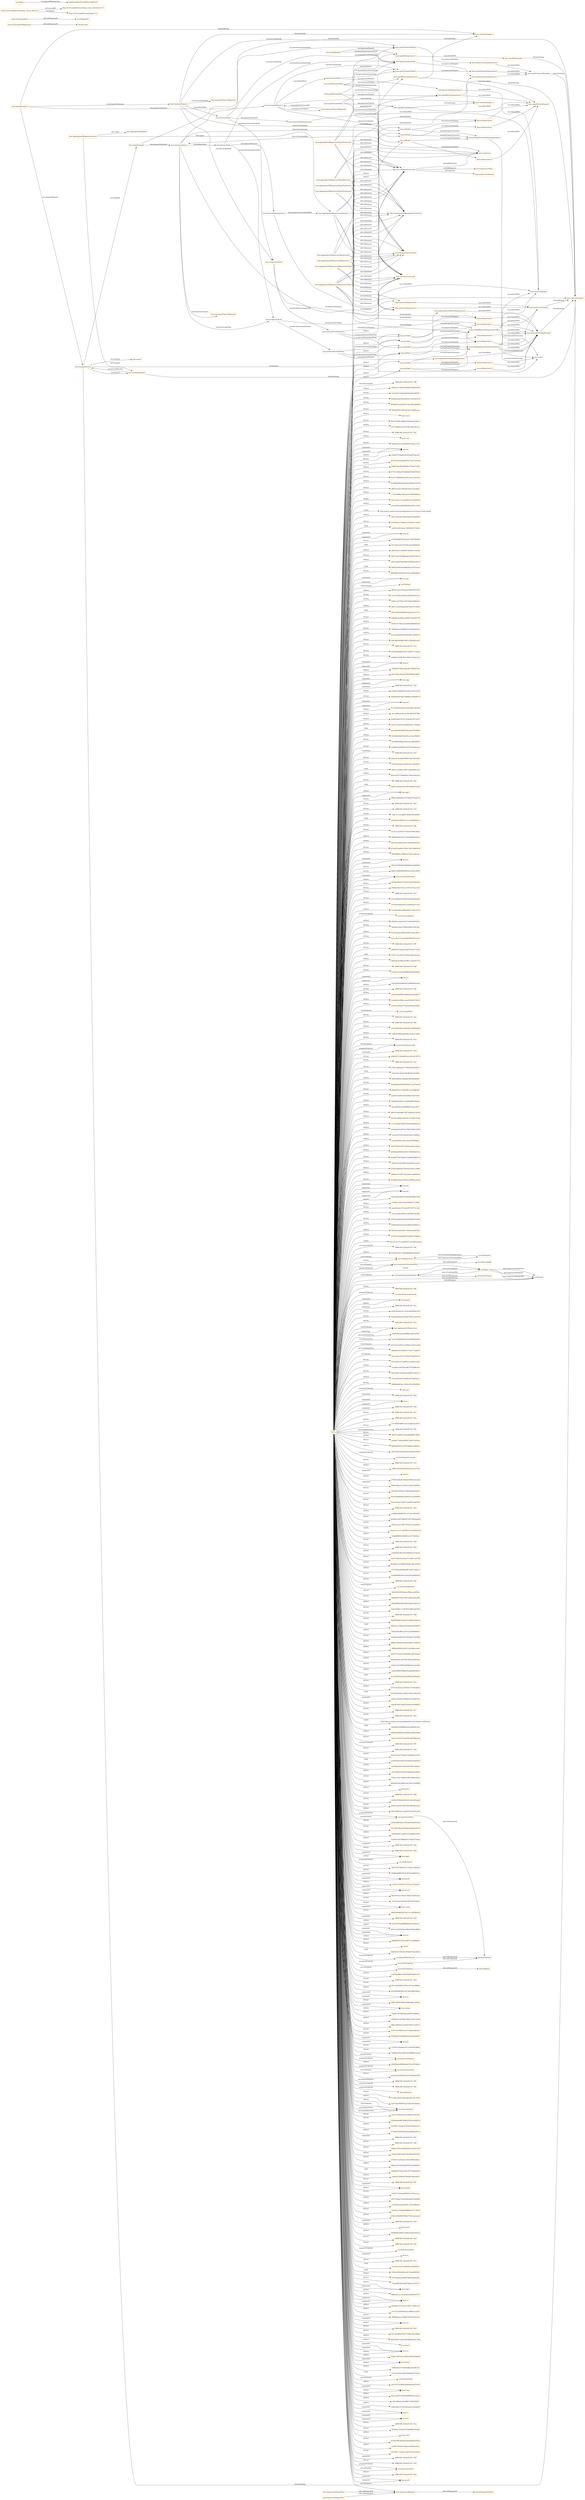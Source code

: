 digraph ar2dtool_diagram { 
rankdir=LR;
size="1501"
node [shape = rectangle, color="orange"]; "base:AggregationOfImportance" "856f9ef9c9eac2d9bfff6cdc80a16300" "7ad7e33f0fdf26540cd2e94488a06209" "base:OsmanDinvernoAlignmentExample" "38de9fa7424184dd51c70ae772abb61f" "5e21acf2ce341c5372f4e376bb8ab518" ; /*classes style*/
	"base:p2Importance3" -> "base:balancedGiveTakeExample" [ label = "vae:relationWith" ];
	"base:fairnessNode" -> "base:fairnessNodeImportance" [ label = "vae:expressesProperty" ];
	"base:fairnessNode" -> "base:reciprocityNode" [ label = "vae:directlyGeneralizesNode" ];
	"base:fairnessNode" -> "base:equalTreatmentNode" [ label = "vae:directlyGeneralizesNode" ];
	"base:p3Node" -> "base:p3TasksDistributedAmongVolunteers" [ label = "vae:hasPropertyTaxonomy" ];
	"base:p3Node" -> "base:p3Importance1" [ label = "vae:expressesProperty" ];
	"base:problemModeller" -> "base:exampleSystem" [ label = "vae:isUserOfSystem" ];
	"base:problemModeller" -> "base:contextExample1" [ label = "dul:hasSetting" ];
	"base:aggregationOfImportanceReciprocity2" -> "base:reciprocityImportance2" [ label = "dul:hasMember" ];
	"base:aggregationOfImportanceReciprocity2" -> "base:symmetryConstraint" [ label = "odrl:refinement" ];
	"base:aggregationOfImportanceReciprocity2" -> "base:monotonicityOfAggregationConstraint" [ label = "odrl:refinement" ];
	"base:aggregationOfImportanceReciprocity2" -> "base:idempotenceConstraint" [ label = "odrl:refinement" ];
	"base:aggregationOfImportanceReciprocity2" -> "base:condomainConstraint" [ label = "odrl:refinement" ];
	"base:aggregationOfImportanceEqualTreatment2" -> "base:equalDivisionImportance2" [ label = "dul:hasMember" ];
	"base:aggregationOfImportanceEqualTreatment2" -> "base:symmetryConstraint" [ label = "odrl:refinement" ];
	"base:aggregationOfImportanceEqualTreatment2" -> "base:monotonicityOfAggregationConstraint" [ label = "odrl:refinement" ];
	"base:aggregationOfImportanceEqualTreatment2" -> "base:idempotenceConstraint" [ label = "odrl:refinement" ];
	"base:aggregationOfImportanceEqualTreatment2" -> "base:condomainConstraint" [ label = "odrl:refinement" ];
	"base:fairnessNode2" -> "base:fairnessNodeImportance2" [ label = "vae:expressesProperty" ];
	"base:fairnessNode2" -> "base:reciprocityNode2" [ label = "vae:directlyGeneralizesNode" ];
	"base:fairnessNode2" -> "base:equalTreatmentNode2" [ label = "vae:directlyGeneralizesNode" ];
	"base:agentExample2" -> "base:taxonomyFigure2_2" [ label = "vae:proposesStatement" ];
	"base:agentExample2" -> "base:taxonomyFigure2_1" [ label = "vae:proposesStatement" ];
	"base:agentExample2" -> "base:exampleSystem" [ label = "vae:isAgentOfSystem" ];
	"base:agentExample2" -> "base:contextExample2_1" [ label = "dul:hasSetting" ];
	"base:condomainConstraint" -> "base:condomain" [ label = "odrl:rightOperand" ];
	"base:condomainConstraint" -> "base:respectsCondomain" [ label = "odrl:operator" ];
	"base:condomainConstraint" -> "base:importanceValue" [ label = "odrl:leftOperand" ];
	"base:equalTreatmentExample" -> "base:contextExample1" [ label = "dul:hasSetting" ];
	"base:p1Importance2" -> "base:balancedGiveTakeExample" [ label = "vae:relationWith" ];
	"base:equalDivisionImportance1" -> "base:equalDivisionExample" [ label = "vae:relationWith" ];
	"base:equalDivisionImportance1" -> "base:contextExample1" [ label = "dul:hasSetting" ];
	"base:equalPayExample" -> "base:contextExample1" [ label = "dul:hasSetting" ];
	"base:isCalculationOfImportance" -> "dul:describes" [ label = "rdfs:subPropertyOf" ];
	"base:p2HelpRequestsProportionateActual" -> "base:reciprocityExample" [ label = "vae:relationWith" ];
	"base:p2HelpRequestsProportionateActual" -> "base:fairnessExample" [ label = "vae:relationWith" ];
	"base:p2HelpRequestsProportionateActual" -> "base:balancedGiveTakeExample" [ label = "vae:relationWith" ];
	"base:p2HelpRequestsProportionateActual" -> "base:state1" [ label = "vae:measuredOnOutcome" ];
	"base:taxonomyFigure3Alignment" -> "base:taxonomyFigure2_2" [ label = "vae:propertyExpressedAt" ];
	"base:isCondomainFor" -> "dul:isRegionFor" [ label = "rdfs:subPropertyOf" ];
	"base:p2Importance2" -> "base:balancedGiveTakeExample" [ label = "vae:relationWith" ];
	"base:importanceRangesIn" -> "dul:hasRegionDataValue" [ label = "rdfs:subPropertyOf" ];
	"base:balancedGiveTakeNodeImportance" -> "base:balancedGiveTakeExample" [ label = "vae:relationWith" ];
	"base:aggregationOfImportanceReciprocity1" -> "base:reciprocityImportance1" [ label = "dul:hasMember" ];
	"base:aggregationOfImportanceReciprocity1" -> "base:symmetryConstraint" [ label = "odrl:refinement" ];
	"base:aggregationOfImportanceReciprocity1" -> "base:monotonicityOfAggregationConstraint" [ label = "odrl:refinement" ];
	"base:aggregationOfImportanceReciprocity1" -> "base:idempotenceConstraint" [ label = "odrl:refinement" ];
	"base:aggregationOfImportanceReciprocity1" -> "base:condomainConstraint" [ label = "odrl:refinement" ];
	"base:fairnessNodeImportance" -> "base:fairnessExample" [ label = "vae:relationWith" ];
	"base:fairnessNodeImportance" -> "base:aggregationOfImportanceFairness1" [ label = "base:importanceCalculatedWith" ];
	"base:aggregationOfImportanceEqualTreatment1" -> "base:equalPayImportance1" [ label = "dul:hasMember" ];
	"base:aggregationOfImportanceEqualTreatment1" -> "base:monotonicityOfAggregationConstraint" [ label = "odrl:refinement" ];
	"base:aggregationOfImportanceEqualTreatment1" -> "base:symmetryConstraint" [ label = "odrl:refinement" ];
	"base:aggregationOfImportanceEqualTreatment1" -> "base:equalDivisionImportance1" [ label = "dul:hasMember" ];
	"base:aggregationOfImportanceEqualTreatment1" -> "base:idempotenceConstraint" [ label = "odrl:refinement" ];
	"base:aggregationOfImportanceEqualTreatment1" -> "base:condomainConstraint" [ label = "odrl:refinement" ];
	"base:reciprocityExample" -> "base:contextExample1" [ label = "dul:hasSetting" ];
	"base:agentExample1" -> "base:taxonomyFigure1" [ label = "vae:proposesStatement" ];
	"base:agentExample1" -> "base:contextExample1" [ label = "dul:hasSetting" ];
	"base:p1Importance1" -> "base:balancedGiveTakeExample" [ label = "vae:relationWith" ];
	"base:p3Importance3" -> "base:equalDivisionExample" [ label = "vae:relationWith" ];
	"base:p2Importance1" -> "base:balancedGiveTakeExample" [ label = "vae:relationWith" ];
	"vae:degreeOfSatisfaction" -> "dul:hasDataValue" [ label = "rdfs:subPropertyOf" ];
	"base:taxonomyFigure2_2" -> "base:fairnessNode3" [ label = "vae:hasRootNode" ];
	"base:taxonomyFigure2_2" -> "base:equalTreatmentNode3" [ label = "vae:hasConceptNode" ];
	"base:taxonomyFigure2_2" -> "base:taxonomyFigure3Alignment" [ label = "vae:expressesProperty" ];
	"base:taxonomyFigure2_2" -> "base:contextExample2_2" [ label = "dul:hasSetting" ];
	"base:taxonomyFigure2_2" -> "base:condomain" [ label = "base:hasCondomain" ];
	"base:condomain" -> "base:taxonomyFigure1" [ label = "base:isCondomainFor" ];
	"base:reciprocityNode2" -> "base:reciprocityImportance2" [ label = "vae:expressesProperty" ];
	"base:reciprocityNode2" -> "base:balancedGiveTakeNode2" [ label = "vae:directlyGeneralizesNode" ];
	"base:equalPayImportance1" -> "base:equalPayExample" [ label = "vae:relationWith" ];
	"base:hasCondomain" -> "dul:hasRegion" [ label = "rdfs:subPropertyOf" ];
	"base:equalDivisionNode3" -> "base:equalDivisionImportance3" [ label = "vae:expressesProperty" ];
	"base:equalDivisionNode3" -> "base:equalTreatmentNode3" [ label = "vae:directlyParticularizesNode" ];
	"base:equalDivisionNode3" -> "base:p3Node3" [ label = "vae:directlyGeneralizesNode" ];
	"base:balancedGiveTakeExample" -> "base:contextExample1" [ label = "dul:hasSetting" ];
	"base:p2Node3" -> "base:p2HelpRequestsProportionateActual" [ label = "vae:hasPropertyTaxonomy" ];
	"base:p2Node3" -> "base:p2Importance3" [ label = "vae:expressesProperty" ];
	"base:equalDivisionNode" -> "base:equalDivisionImportance1" [ label = "vae:expressesProperty" ];
	"base:equalDivisionNode" -> "base:equalTreatmentNode" [ label = "vae:directlyParticularizesNode" ];
	"base:equalDivisionNode" -> "base:p3Node" [ label = "vae:directlyGeneralizesNode" ];
	"base:p1Node3" -> "base:p1HelpRequestsProportionateOffers" [ label = "vae:hasPropertyTaxonomy" ];
	"base:p1Node3" -> "base:p1Importance3" [ label = "vae:expressesProperty" ];
	"base:exampleSystem" -> "base:problemModeller" [ label = "vae:hasUser" ];
	"base:exampleSystem" -> "base:state2" [ label = "vae:hasState" ];
	"base:exampleSystem" -> "base:state1" [ label = "vae:hasState" ];
	"base:exampleSystem" -> "base:agentExample1" [ label = "vae:hasAgent" ];
	"base:exampleSystem" -> "base:contextExample1" [ label = "dul:hasSetting" ];
	"base:p3Importance2" -> "base:equalDivisionExample" [ label = "vae:relationWith" ];
	"base:equalTreatmentImportance3" -> "base:equalTreatmentExample" [ label = "vae:relationWith" ];
	"base:taxonomyFigure1" -> "base:fairnessNode" [ label = "vae:hasRootNode" ];
	"base:taxonomyFigure1" -> "base:reciprocityNode" [ label = "vae:hasConceptNode" ];
	"base:taxonomyFigure1" -> "base:equalTreatmentNode" [ label = "vae:hasConceptNode" ];
	"base:taxonomyFigure1" -> "base:taxonomyFigure1Alignment" [ label = "vae:expressesProperty" ];
	"base:taxonomyFigure1" -> "base:contextExample1" [ label = "dul:hasSetting" ];
	"base:taxonomyFigure1" -> "base:condomain" [ label = "base:hasCondomain" ];
	"base:p3TasksDistributedAmongVolunteers" -> "base:state1" [ label = "vae:measuredOnOutcome" ];
	"base:importanceRangesMax" -> "base:importanceRangesIn" [ label = "rdfs:subPropertyOf" ];
	"base:taxonomyFigure2_1" -> "base:fairnessNode2" [ label = "vae:hasRootNode" ];
	"base:taxonomyFigure2_1" -> "base:reciprocityNode2" [ label = "vae:hasConceptNode" ];
	"base:taxonomyFigure2_1" -> "base:equalTreatmentNode2" [ label = "vae:hasConceptNode" ];
	"base:taxonomyFigure2_1" -> "base:taxonomyFigure2Alignment" [ label = "vae:expressesProperty" ];
	"base:taxonomyFigure2_1" -> "base:contextExample2_1" [ label = "dul:hasSetting" ];
	"base:taxonomyFigure2_1" -> "base:condomain" [ label = "base:hasCondomain" ];
	"NULL" -> "e20dc4d8955b2157655d0705b297e62c" [ label = "rdf:first" ];
	"NULL" -> "937c40a766ae673bf3b41bbb4e2a0279" [ label = "rdf:rest" ];
	"NULL" -> "3a684b49811eb8b9533cba8ff2345f94" [ label = "rdf:first" ];
	"NULL" -> "f14b4f1184728802b61e74a8e477da0a" [ label = "rdf:first" ];
	"NULL" -> "-48861f46:18c62ef2150:-7fda" [ label = ":arguments" ];
	"NULL" -> "-48861f46:18c62ef2150:-7fd9" [ label = "rdf:rest" ];
	"NULL" -> "base:dgp2" [ label = "rdf:first" ];
	"NULL" -> "base:hasNProperties" [ label = ":propertyPredicate" ];
	"NULL" -> "vae:hasRootNode" [ label = ":propertyPredicate" ];
	"NULL" -> "76bd71d975f0e5423c72dbba1efbb9e4" [ label = "rdf:rest" ];
	"NULL" -> "04968ed6f99d703f1c9745eb9b49231a" [ label = "rdf:rest" ];
	"NULL" -> "base:pval2" [ label = ":argument2" ];
	"NULL" -> "ca262311692f2d17437fec212efcbeff" [ label = "rdf:first" ];
	"NULL" -> "base:pval1" [ label = ":argument2" ];
	"NULL" -> "8fed747c0e174c0d7359b270c6f53edb" [ label = "rdf:first" ];
	"NULL" -> "23c76c44ee322c945c945325fcfa54ae" [ label = "rdf:rest" ];
	"NULL" -> "base:ccimp" [ label = ":argument2" ];
	"NULL" -> "68dc5df9288f59d7bd1101c483864b32" [ label = "rdf:rest" ];
	"NULL" -> "-48861f46:18c62ef2150:-7fe9" [ label = ":arguments" ];
	"NULL" -> "aa3035b70aa9f6089b0f4fe53fd24c3c" [ label = "rdf:first" ];
	"NULL" -> "4b4c7ec32d547b4ca58a6d34b4bd90d2" [ label = "rdf:first" ];
	"NULL" -> "base:cp" [ label = ":argument1" ];
	"NULL" -> "2d6f694f47c05b1a28f013c1ddf0e864" [ label = "rdf:first" ];
	"NULL" -> "rdf:nil" [ label = "rdf:rest" ];
	"NULL" -> "f628db16334582414558ef71d0e28243" [ label = ":head" ];
	"NULL" -> "vae:ValueTaxonomyStatement" [ label = ":classPredicate" ];
	"NULL" -> "ba474fed58be31f0a032f29544932374" [ label = "rdf:first" ];
	"NULL" -> "-48861f46:18c62ef2150:-7fed" [ label = "rdf:rest" ];
	"NULL" -> "base:hasCondomain" [ label = "owl:onProperty" ];
	"NULL" -> "ff3c74265086f11997ee70116ce98968" [ label = "rdf:rest" ];
	"NULL" -> "40c2595906490c2cf110bc92887b92b3" [ label = "rdf:first" ];
	"NULL" -> "base:cci" [ label = ":argument2" ];
	"NULL" -> "04957e98391b8da5a98bf5d6cc200bae" [ label = "rdf:rest" ];
	"NULL" -> "base:cpimp" [ label = ":argument2" ];
	"NULL" -> "e5f681c4f548f02bdab40f5f7d96d4ba" [ label = "rdf:rest" ];
	"NULL" -> "145829161345508c358e221d45c7dc9b" [ label = "rdf:first" ];
	"NULL" -> "688aa39040dc162c8d144afa37aa8312" [ label = "rdf:first" ];
	"NULL" -> "123573b190647acb115104eb5e9b301c" [ label = "rdf:rest" ];
	"NULL" -> "base:cpimp" [ label = "rdf:first" ];
	"NULL" -> "b5206ddd7236a0b46c0cdf1dd2a6a837" [ label = "rdf:rest" ];
	"NULL" -> "base:p2" [ label = ":argument1" ];
	"NULL" -> "1274f7d136ded4c6cf11d0c67822968a" [ label = "rdf:rest" ];
	"NULL" -> "base:AggregationOfImportance" [ label = ":classPredicate" ];
	"NULL" -> "7d49f6e974ee189d3303989865a1dce8" [ label = "rdf:rest" ];
	"NULL" -> "base:OsmanDinvernoAlignmentExample" [ label = ":classPredicate" ];
	"NULL" -> "vae:expressesProperty" [ label = "owl:onProperty" ];
	"NULL" -> "206b94b6c8895bd0e9a7f1ac947b8e5a" [ label = "rdf:first" ];
	"NULL" -> "vae:hasTaxonomyNode" [ label = ":propertyPredicate" ];
	"NULL" -> "bbaa3ea16e94092534147f03b0e6c9b0" [ label = "rdf:rest" ];
	"NULL" -> "-48861f46:18c62ef2150:-7ff2" [ label = "owl:distinctMembers" ];
	"NULL" -> "-48861f46:18c62ef2150:-7ffa" [ label = "owl:intersectionOf" ];
	"NULL" -> "dul:hasMember" [ label = ":propertyPredicate" ];
	"NULL" -> "013ff4a76363c50cbe803461c9117625" [ label = "rdf:rest" ];
	"NULL" -> "5af7159c40568752ac5546158150d2fa" [ label = "rdf:first" ];
	"NULL" -> "5e21acf2ce341c5372f4e376bb8ab518" [ label = "owl:onClass" ];
	"NULL" -> "vae:TaxonomyNode" [ label = "rdf:first" ];
	"NULL" -> "1452112f5830ab767adf4bfca440328c" [ label = "rdf:rest" ];
	"NULL" -> "5529abba6d9672986225552ca38df31d" [ label = "rdf:rest" ];
	"NULL" -> "2b19697c342e8c078f10f35369ad1814" [ label = "rdf:first" ];
	"NULL" -> "47306ed7b0f35632b8a26e60b0ee67ca" [ label = "rdf:first" ];
	"NULL" -> "-48861f46:18c62ef2150:-7fd1" [ label = ":arguments" ];
	"NULL" -> "xsd:decimal" [ label = "owl:someValuesFrom" ];
	"NULL" -> "-48861f46:18c62ef2150:-7fd0" [ label = "rdf:rest" ];
	"NULL" -> "180f6a73454a3995b2991e3322547244" [ label = "rdf:rest" ];
	"NULL" -> "c394e3a2f9e20c86782c664b0287fe30" [ label = "rdf:rest" ];
	"NULL" -> "0724911be35e6ab218fcfc9846bdb0a1" [ label = "rdf:rest" ];
	"NULL" -> "686e4ce55a4b3b2830795cc6a98d82f2" [ label = "rdf:first" ];
	"NULL" -> "56b4f9fc970c6a1292139775a98a0610" [ label = ":body" ];
	"NULL" -> "e4fbe031058f3ffc784fb66396d02803" [ label = "rdf:first" ];
	"NULL" -> "base:p1Node2" [ label = "rdf:first" ];
	"NULL" -> "-48861f46:18c62ef2150:-7ff1" [ label = "rdf:rest" ];
	"NULL" -> "base:pimp2" [ label = ":argument2" ];
	"NULL" -> "454f37c7b9eafabf8d4033cf10bc2aee" [ label = "rdf:rest" ];
	"NULL" -> "a87737d4ae71e6e3044add9724494ff4" [ label = "rdf:first" ];
	"NULL" -> "cc545bcbe2a0aeb2f81c21b3ecfbbe84" [ label = "rdf:first" ];
	"NULL" -> "10ef0fc1a370a9ab988849c457119578" [ label = "rdf:rest" ];
	"NULL" -> "d7821e39259897869e1706e3bacbadc0" [ label = "rdf:rest" ];
	"NULL" -> "-48861f46:18c62ef2150:-7fe6" [ label = ":arguments" ];
	"NULL" -> "base:pres2" [ label = "rdf:first" ];
	"NULL" -> "00d0fd383b4b611d9efe3da903d55e1b" [ label = "rdf:first" ];
	"NULL" -> "-48861f46:18c62ef2150:-7fe2" [ label = "rdf:rest" ];
	"NULL" -> "-48861f46:18c62ef2150:-7fef" [ label = "rdf:rest" ];
	"NULL" -> "vae:hasPropertyNode" [ label = ":propertyPredicate" ];
	"NULL" -> "base:ni" [ label = ":argument1" ];
	"NULL" -> "-48861f46:18c62ef2150:-7fc5" [ label = "rdf:rest" ];
	"NULL" -> "fcc3a41aa7a4c7e6d9cfbeea98a043fe" [ label = ":head" ];
	"NULL" -> "75b9cab5942fbef3aa9c78ead64850b3" [ label = ":head" ];
	"NULL" -> "707d7bfa61fec896479d86c85fe9cf8e" [ label = "rdf:first" ];
	"NULL" -> "734cc66f03f43ebd872dfec3a17d3c73" [ label = "rdf:rest" ];
	"NULL" -> "base:dgp3" [ label = "rdf:first" ];
	"NULL" -> "f8065e831ec16e4fa42a5c8b64dd5375" [ label = "rdf:first" ];
	"NULL" -> "base:cc" [ label = "rdf:first" ];
	"NULL" -> "8d2bf0e3c157f5c1b4782f77c2661a1d" [ label = "rdf:first" ];
	"NULL" -> "6c72132192f463fb1becdff041ea2265" [ label = "rdf:first" ];
	"NULL" -> "70898dedacae798b678cf5fc28c41e22" [ label = "rdf:rest" ];
	"NULL" -> "base:cp" [ label = ":argument2" ];
	"NULL" -> "base:res" [ label = ":argument2" ];
	"NULL" -> "-48861f46:18c62ef2150:-7fd3" [ label = "rdf:rest" ];
	"NULL" -> "657c8e18f4ef70787730dec525a3884f" [ label = "rdf:rest" ];
	"NULL" -> "66c83789714a8a798168b9ed2dd1198d" [ label = "rdf:first" ];
	"NULL" -> "base:pres3" [ label = "rdf:first" ];
	"NULL" -> "base:p2" [ label = ":argument2" ];
	"NULL" -> "base:rn" [ label = ":argument1" ];
	"NULL" -> "20dde7d46744cac4d9aedc861b6db298" [ label = "rdf:first" ];
	"NULL" -> "base:pimp1" [ label = ":argument2" ];
	"NULL" -> "74883defa1575e66defffaad53d81162" [ label = "rdf:first" ];
	"NULL" -> "base:rn" [ label = ":argument2" ];
	"NULL" -> "21f21fad240226d67b0d06d02f73e03a" [ label = ":body" ];
	"NULL" -> "vae:PropertyNode" [ label = ":classPredicate" ];
	"NULL" -> "c6c21917dc260bad58dbdaf2454747d3" [ label = "rdf:first" ];
	"NULL" -> "base:rimp" [ label = ":argument2" ];
	"NULL" -> "6b12a35df733059384946836a5eaf1ca" [ label = "rdf:first" ];
	"NULL" -> "vae:NodeImportance" [ label = "rdf:first" ];
	"NULL" -> "d5f11ff56d5c2f5a9f8171ff4593f500" [ label = "rdf:first" ];
	"NULL" -> "108818061257d41834ab42c10c9a8f35" [ label = "rdf:first" ];
	"NULL" -> "base:ri" [ label = ":argument1" ];
	"NULL" -> "base:p3Node2" [ label = "rdf:first" ];
	"NULL" -> "base:p3" [ label = ":argument1" ];
	"NULL" -> "-48861f46:18c62ef2150:-7fca" [ label = "rdf:rest" ];
	"NULL" -> "0019bacc51823eb770df4984b7bfcff4" [ label = "rdf:rest" ];
	"NULL" -> "base:sum1" [ label = "rdf:first" ];
	"NULL" -> "base:AggregationOfImportance" [ label = "owl:onClass" ];
	"NULL" -> "d72d6108b36d2dd2266e6bef6cb5562a" [ label = "rdf:first" ];
	"NULL" -> "a36f9c7563f10c93bfa3c224b4fa35e2" [ label = "rdf:first" ];
	"NULL" -> "fb57db01713b6a5c1bf47041b01ba93e" [ label = "rdf:rest" ];
	"NULL" -> "-48861f46:18c62ef2150:-7fd7" [ label = ":arguments" ];
	"NULL" -> "base:p2Node2" [ label = "rdf:first" ];
	"NULL" -> "-48861f46:18c62ef2150:-7fc8" [ label = "rdf:rest" ];
	"NULL" -> "vae:generalizesNode" [ label = ":propertyPredicate" ];
	"NULL" -> "-48861f46:18c62ef2150:-7feb" [ label = "rdf:rest" ];
	"NULL" -> "base:pval3" [ label = ":argument1" ];
	"NULL" -> "-48861f46:18c62ef2150:-7ff8" [ label = "owl:intersectionOf" ];
	"NULL" -> "c2f64e21c799dd34b6980195804dce85" [ label = "rdf:first" ];
	"NULL" -> "13e25daf110c66a6467ffa594e099597" [ label = "rdf:rest" ];
	"NULL" -> "436bfe92adc0d16edd53413a95445e36" [ label = "rdf:rest" ];
	"NULL" -> "687688d74a3e05bb733da3385ed80d85" [ label = "rdf:rest" ];
	"NULL" -> "b0f2bf4593c5d6ee4e3dc253dfd9ceae" [ label = "rdf:rest" ];
	"NULL" -> "base:sum2" [ label = "rdf:first" ];
	"NULL" -> "90a5722690138f6bb792b8ada923b2e1" [ label = "rdf:rest" ];
	"NULL" -> "815759b92b161a3fc7f8a7ddb70fc3ce" [ label = "rdf:first" ];
	"NULL" -> "-48861f46:18c62ef2150:-7fdc" [ label = "rdf:rest" ];
	"NULL" -> "base:sum" [ label = "rdf:first" ];
	"NULL" -> "base:p2Node3" [ label = "rdf:first" ];
	"NULL" -> "560e8e0cb7ece4e64df91f14c6cc71b5" [ label = "rdf:rest" ];
	"NULL" -> "base:p1Node" [ label = "rdf:first" ];
	"NULL" -> "base:ta" [ label = "rdf:first" ];
	"NULL" -> "039f679732fb9810243f3c8d754ea291" [ label = "rdf:rest" ];
	"NULL" -> "09741397a0bc0bb8478c710273ec01d0" [ label = "rdf:first" ];
	"NULL" -> "fe0f614feed804f28d90a7784d47108e" [ label = "rdf:first" ];
	"NULL" -> "87191c3d0bed754208a6e55daf355024" [ label = "rdf:rest" ];
	"NULL" -> "41d175a8b90b42aa5f3ccea1124a104a" [ label = "rdf:rest" ];
	"NULL" -> "vae:importanceValue" [ label = ":propertyPredicate" ];
	"NULL" -> "be1b68d284246edd04ee506ed15a9736" [ label = "rdf:first" ];
	"NULL" -> "dfb5eeac821a390ae6c9cbee12eaddb3" [ label = "rdf:first" ];
	"NULL" -> "77325049f8b759dc0e5c078005680dad" [ label = "rdf:first" ];
	"NULL" -> "vae:degreeOfSatisfaction" [ label = ":propertyPredicate" ];
	"NULL" -> "http://www.w3.org/2003/11/swrlb#add" [ label = ":builtin" ];
	"NULL" -> "base:p1Node3" [ label = "rdf:first" ];
	"NULL" -> "015c6d3f0c2a0bbf56d94e297bc1e7b4" [ label = "rdf:first" ];
	"NULL" -> "http://sqwrl.stanford.edu/ontologies/built-ins/3.4/sqwrl.owl#orderBy" [ label = ":builtin" ];
	"NULL" -> "19b115eaf18274e85e44e91639e80c06" [ label = "rdf:first" ];
	"NULL" -> "5e509224a17b0f4eb13518d4e47cd56e" [ label = "rdf:rest" ];
	"NULL" -> "ca04534ef53c0cacc569481407f70d5b" [ label = ":head" ];
	"NULL" -> "base:n2" [ label = ":argument1" ];
	"NULL" -> "e74d54f4d84709cbcb55119f32386409" [ label = "rdf:rest" ];
	"NULL" -> "base:n2" [ label = ":argument2" ];
	"NULL" -> "bf71ed4aaae951b034bca6ea406f62e8" [ label = ":body" ];
	"NULL" -> "a9831fd3c21a00d9472962003c30c5bf" [ label = "rdf:first" ];
	"NULL" -> "856f9ef9c9eac2d9bfff6cdc80a16300" [ label = "owl:someValuesFrom" ];
	"NULL" -> "2b977ee55cd7096be8b43204ef746743" [ label = "rdf:rest" ];
	"NULL" -> "ad9a7da8b978dd390d765993bee5937c" [ label = "rdf:first" ];
	"NULL" -> "884502d40414baf66b00ce31427fcac9" [ label = ":head" ];
	"NULL" -> "9694b8bc4443b8139c531a3b58ba8be7" [ label = "rdf:rest" ];
	"NULL" -> "base:cpi" [ label = ":argument1" ];
	"NULL" -> "base:rn" [ label = "rdf:first" ];
	"NULL" -> "base:cpi" [ label = ":argument2" ];
	"NULL" -> "owl:Nothing" [ label = ":classPredicate" ];
	"NULL" -> "d8445acaef7e76cedced18425093c078" [ label = "rdf:first" ];
	"NULL" -> "3a3a7ed2dfce548aeae6de0d92ade2a2" [ label = "rdf:rest" ];
	"NULL" -> "fe98ecc6375f0a210b7540b3b08bf3a4" [ label = "rdf:first" ];
	"NULL" -> "d8d73c16fc50bab4928762a6701395ef" [ label = "rdf:first" ];
	"NULL" -> "49e73f2dfd268f56bb42daee0e12775a" [ label = ":body" ];
	"NULL" -> "b56d84c9a548ec2c056871ddef69179f" [ label = "rdf:rest" ];
	"NULL" -> "93a55c4178baeac4ed483d48dfb841f2" [ label = "rdf:first" ];
	"NULL" -> "base:cp" [ label = "rdf:first" ];
	"NULL" -> "3d0866ebab3db08b0e7eef258bdbfa5a" [ label = "rdf:rest" ];
	"NULL" -> "6ca4a22da8f2c60262fc66b12300eb79" [ label = "rdf:first" ];
	"NULL" -> "49616f80ef098610b81c52d2dd22ca47" [ label = "rdf:rest" ];
	"NULL" -> "-48861f46:18c62ef2150:-7fcc" [ label = "rdf:rest" ];
	"NULL" -> "85429b66d80fcc02fc72d6977c71b29d" [ label = "rdf:first" ];
	"NULL" -> "e0e89cf7a03927844340651303da15c2" [ label = "rdf:rest" ];
	"NULL" -> "base:p1" [ label = ":argument2" ];
	"NULL" -> "19f3dd417d94acadbc28c72f9c8e74fe" [ label = "rdf:first" ];
	"NULL" -> "b02703fc2e0e2b235950f49fd01b88f3" [ label = "rdf:first" ];
	"NULL" -> "base:agg" [ label = ":argument1" ];
	"NULL" -> "-48861f46:18c62ef2150:-7fc6" [ label = ":arguments" ];
	"NULL" -> "6389c91a0bf89976ae594a72f233f7e8" [ label = "rdf:first" ];
	"NULL" -> "base:p3Node" [ label = "rdf:first" ];
	"NULL" -> "36ab82d6c83dde7b6984bc3e00d4f135" [ label = "rdf:rest" ];
	"NULL" -> "base:pi3" [ label = ":argument1" ];
	"NULL" -> "97c19d2db5a856a23beda40be1d0c4dd" [ label = "rdf:first" ];
	"NULL" -> "ab1ce866eab18e3cd36a3fb516977ff9" [ label = "rdf:first" ];
	"NULL" -> "4e4f979bd279135731bba957fb716707" [ label = "rdf:first" ];
	"NULL" -> "4dc87a51f205d7bc8d9425dc7136fd99" [ label = "rdf:first" ];
	"NULL" -> "becea93c86c9b050a50e2da3d74e808e" [ label = ":body" ];
	"NULL" -> "4303480e98df74a5661ea15aa7f0fe95" [ label = "rdf:first" ];
	"NULL" -> "b203888a8982bf18d1fa2c2ffd9a4065" [ label = "rdf:rest" ];
	"NULL" -> "aafd5067d169f9b243d76378ed99cba2" [ label = "rdf:rest" ];
	"NULL" -> "-48861f46:18c62ef2150:-7fe3" [ label = ":arguments" ];
	"NULL" -> "2a9aa01d5a8be85f8687a0a619fa36b8" [ label = "rdf:rest" ];
	"NULL" -> "67b9a39c69acbcfc6f516fc2c5b04036" [ label = "rdf:rest" ];
	"NULL" -> "960e7c1d3d9f1c50f071b8dc88c8a7ae" [ label = ":head" ];
	"NULL" -> "fb51020531790989dd1538dee4fa422b" [ label = "rdf:first" ];
	"NULL" -> "-48861f46:18c62ef2150:-7fde" [ label = "rdf:rest" ];
	"NULL" -> "base:p3Node3" [ label = "rdf:first" ];
	"NULL" -> "38de9fa7424184dd51c70ae772abb61f" [ label = "owl:someValuesFrom" ];
	"NULL" -> "base:dgp3" [ label = ":argument2" ];
	"NULL" -> "0bb671e8340235b359630df99145a2bf" [ label = ":body" ];
	"NULL" -> "base:dgp1" [ label = "rdf:first" ];
	"NULL" -> "f996e19afd0d42e33518d2227eebdc19" [ label = "rdf:first" ];
	"NULL" -> "-48861f46:18c62ef2150:-7fd5" [ label = "rdf:rest" ];
	"NULL" -> "-48861f46:18c62ef2150:-7fcf" [ label = "rdf:rest" ];
	"NULL" -> "vae:TaxonomyNode" [ label = ":classPredicate" ];
	"NULL" -> "14eb73cc14cc8b8f7395d03f1be909f0" [ label = "rdf:rest" ];
	"NULL" -> "24209224e4f9b791e12c32e99f9d4ee1" [ label = ":head" ];
	"NULL" -> "vae:expressesProperty" [ label = ":propertyPredicate" ];
	"NULL" -> "-48861f46:18c62ef2150:-7ff6" [ label = "rdf:rest" ];
	"NULL" -> "3e71a11ee39327375afcf41058e19dea" [ label = "rdf:rest" ];
	"NULL" -> "dd8830f54b25437e7de5fb2f009109cd" [ label = "rdf:first" ];
	"NULL" -> "6d527feee08e354a5c7f4b4083d0701b" [ label = "rdf:first" ];
	"NULL" -> "b74c4951adb841399217db150946410f" [ label = "rdf:rest" ];
	"NULL" -> "f82600ff96a708f6ba01922dccd401ee" [ label = "rdf:first" ];
	"NULL" -> "base:ts" [ label = ":argument2" ];
	"NULL" -> "700c235796d63550f280fd3ad26f584d" [ label = "rdf:rest" ];
	"NULL" -> "fb86c53b6f048f38d02e2e3356c30960" [ label = "rdf:rest" ];
	"NULL" -> "base:pval1" [ label = ":argument1" ];
	"NULL" -> "base:taxonomyStatement" [ label = "rdf:first" ];
	"NULL" -> "a67f9ae69eb7a70cfc635c4d32646a0b" [ label = "rdf:first" ];
	"NULL" -> "e90fb4228a76313cc19457d7f1aac526" [ label = "rdf:rest" ];
	"NULL" -> "-48861f46:18c62ef2150:-7fe7" [ label = "rdf:rest" ];
	"NULL" -> "base:dgp2" [ label = ":argument2" ];
	"NULL" -> "9d7a56909247f3d2835b5582fa0b2a67" [ label = "rdf:rest" ];
	"NULL" -> "c47205e2a86e2487ac2e6b0fa2671a91" [ label = "rdf:first" ];
	"NULL" -> "1e334934fda0a89bfa0647e7a8b167e5" [ label = "rdf:first" ];
	"NULL" -> "base:p2Node" [ label = "rdf:first" ];
	"NULL" -> "vae:hasConceptNode" [ label = ":propertyPredicate" ];
	"NULL" -> "6f9a8f7ca3bda010e37c6e90a0830d7b" [ label = "rdf:first" ];
	"NULL" -> "e9abdfca2bda37d6f9ae69e472fb7d9a" [ label = "rdf:rest" ];
	"NULL" -> "07ee552e4a3d009a14682c33baa3f071" [ label = "rdf:first" ];
	"NULL" -> "faa3a29c47232a4d0d8508970021f144" [ label = "rdf:rest" ];
	"NULL" -> "-48861f46:18c62ef2150:-7ff5" [ label = "rdf:rest" ];
	"NULL" -> "afdb83437defa453ea697510c07723e3" [ label = "rdf:rest" ];
	"NULL" -> "57561722ad919531b95b7df62fd3eb22" [ label = ":body" ];
	"NULL" -> "d097245c0786bc507ff9113c8b24177b" [ label = "rdf:first" ];
	"NULL" -> "-48861f46:18c62ef2150:-7fd8" [ label = "rdf:rest" ];
	"NULL" -> "b1de67212b6d8a9ff89e68fef40629b4" [ label = "rdf:rest" ];
	"NULL" -> "base:n" [ label = ":argument1" ];
	"NULL" -> "dcd1f1bd81ddf89d0215d8698e0eeafb" [ label = "rdf:first" ];
	"NULL" -> "-48861f46:18c62ef2150:-7ffb" [ label = "rdf:rest" ];
	"NULL" -> "base:pimp1" [ label = "rdf:first" ];
	"NULL" -> "a5d5c446e9598e5d069adcfe34a2b673" [ label = "rdf:first" ];
	"NULL" -> "base:ta" [ label = ":argument1" ];
	"NULL" -> "fcaab6de5a36bbccada3920e6471bb16" [ label = "rdf:first" ];
	"NULL" -> "ee591d3af504e779e3edd93eed334f0c" [ label = "rdf:first" ];
	"NULL" -> "vae:ConceptNode" [ label = ":classPredicate" ];
	"NULL" -> "-48861f46:18c62ef2150:-7fcb" [ label = "rdf:rest" ];
	"NULL" -> "-48861f46:18c62ef2150:-7ff9" [ label = "rdf:rest" ];
	"NULL" -> "101d788420b41cdba02614c29fd00a83" [ label = "rdf:rest" ];
	"NULL" -> "7286eb438f8aad06908c22cf4a1cdc86" [ label = "rdf:first" ];
	"NULL" -> "vae:TaxonomyNode" [ label = "owl:allValuesFrom" ];
	"NULL" -> "base:pi3" [ label = ":argument2" ];
	"NULL" -> "-48861f46:18c62ef2150:-7fc9" [ label = "rdf:rest" ];
	"NULL" -> "vae:propertyExpressedAt" [ label = "owl:onProperty" ];
	"NULL" -> "base:agg" [ label = ":argument2" ];
	"NULL" -> "-48861f46:18c62ef2150:-7fe0" [ label = ":arguments" ];
	"NULL" -> "a9d202471245dfb053ea33914237877a" [ label = "rdf:rest" ];
	"NULL" -> "-48861f46:18c62ef2150:-7fec" [ label = "rdf:rest" ];
	"NULL" -> "base:taxonomyStatement" [ label = ":argument1" ];
	"NULL" -> "a7f8cc2a8d6eaa57799b4f2db3602873" [ label = "rdf:rest" ];
	"NULL" -> "base:importanceCalculatedWith" [ label = ":propertyPredicate" ];
	"NULL" -> "base:p1" [ label = ":argument1" ];
	"NULL" -> "c54e5e44c30e6e789c8835af744284fc" [ label = ":head" ];
	"NULL" -> "20978e9f59c1d8dafbe5891f8c66f0f9" [ label = "rdf:first" ];
	"NULL" -> "1b4db96aba6429464206131e2379e426" [ label = "rdf:rest" ];
	"NULL" -> "99fa9578cc7e76b47ffc3c1a0c8862f6" [ label = "rdf:rest" ];
	"NULL" -> "base:rimp" [ label = "rdf:first" ];
	"NULL" -> "7ad7e33f0fdf26540cd2e94488a06209" [ label = "owl:allValuesFrom" ];
	"NULL" -> "base:cc" [ label = ":argument1" ];
	"NULL" -> "faaf762342041f33be49fed7ed073416" [ label = "rdf:rest" ];
	"NULL" -> "base:cc" [ label = ":argument2" ];
	"NULL" -> "429628030493e13c8240a98f1049ef12" [ label = "rdf:first" ];
	"NULL" -> "0dcaa8d5f2fc229098fb875aa2e16417" [ label = "rdf:first" ];
	"NULL" -> "38bf101dd2b866158272940b3413d322" [ label = "rdf:first" ];
	"NULL" -> "922581e88dbe342fd2b272d26671fc98" [ label = "rdf:first" ];
	"NULL" -> "c7e319e6a9e35f90376e81890b895ea4" [ label = "rdf:first" ];
	"NULL" -> "943ab4a810cb877bc796527668172085" [ label = "rdf:first" ];
	"NULL" -> "ca2aaf33674b3c09c9d3f2dc27bf809e" [ label = "rdf:first" ];
	"NULL" -> "9cc5dd4056eccb5219e5a87f3f80bfee" [ label = "rdf:first" ];
	"NULL" -> "bed5740919c587197de0acb81ee3da2e" [ label = "rdf:first" ];
	"NULL" -> "6d04dded689a83e282115696dfa61d32" [ label = "rdf:first" ];
	"NULL" -> "62a640770b74b0b317e44606248b87cd" [ label = "rdf:rest" ];
	"NULL" -> "1fa85315b3fc2b96e1ded50d43cac5e2" [ label = "rdf:first" ];
	"NULL" -> "9768a3f2862d0724593027d67be34961" [ label = "rdf:first" ];
	"NULL" -> "ddb944c43749773e2eb45acde05850af" [ label = "rdf:first" ];
	"NULL" -> "vae:generalizesNode" [ label = "owl:onProperty" ];
	"NULL" -> "923680e02abcd700e61e958091acb32d" [ label = "rdf:rest" ];
	"NULL" -> "base:pi2" [ label = ":argument2" ];
	"NULL" -> "base:pi1" [ label = ":argument1" ];
	"NULL" -> "base:pi1" [ label = ":argument2" ];
	"NULL" -> "6d3b3b46c86a879264ad9cf9f66c1004" [ label = "rdf:rest" ];
	"NULL" -> "a7c886a1a06a23e4b0cf606371230fb1" [ label = "rdf:first" ];
	"NULL" -> "aebe54f1e6c757e261ff757f377511d9" [ label = "rdf:rest" ];
	"NULL" -> "3cd1e24ed6e582f7acc4e094974e5f66" [ label = "rdf:first" ];
	"NULL" -> "2597625ad063c8eb55409366d551926a" [ label = "rdf:rest" ];
	"NULL" -> "03f04e93621bd35ebc9f6b9a26990e31" [ label = "rdf:first" ];
	"NULL" -> "fb5f3eb32bfec062c15936e9ab99329a" [ label = "rdf:first" ];
	"NULL" -> "vae:propertyExpressedAt" [ label = ":propertyPredicate" ];
	"NULL" -> "757a916ca59a9949b37bd84107ddb65a" [ label = "rdf:first" ];
	"NULL" -> "http://www.w3.org/2003/11/swrlb#multiply" [ label = ":builtin" ];
	"NULL" -> "-48861f46:18c62ef2150:-7ff4" [ label = "owl:intersectionOf" ];
	"NULL" -> "xsd:decimal" [ label = "owl:onDatatype" ];
	"NULL" -> "b53455c65537cd8028d8f405cbf5e947" [ label = "rdf:first" ];
	"NULL" -> "-48861f46:18c62ef2150:-7ff0" [ label = "rdf:rest" ];
	"NULL" -> "vae:directlyGeneralizesNode" [ label = ":propertyPredicate" ];
	"NULL" -> "base:pimp3" [ label = ":argument2" ];
	"NULL" -> "base:pval2" [ label = ":argument1" ];
	"NULL" -> "-48861f46:18c62ef2150:-7fce" [ label = ":arguments" ];
	"NULL" -> "b02676bdd2e5a77b2f1d592f506e31f9" [ label = "rdf:rest" ];
	"NULL" -> "e226b2d84dc0c015b44743becca02749" [ label = "rdf:rest" ];
	"NULL" -> "-48861f46:18c62ef2150:-7fcd" [ label = "rdf:rest" ];
	"NULL" -> "base:importanceRangesIn" [ label = "owl:onProperty" ];
	"NULL" -> "8252200e2af7a4f8f05215d8491e7d6e" [ label = "rdf:rest" ];
	"NULL" -> "base:n" [ label = ":argument2" ];
	"NULL" -> "12ae68a7a4fe78ecaf85107d2d8bc01f" [ label = "rdf:first" ];
	"NULL" -> "549ca945e73062e62a56209c7a8c67e1" [ label = "rdf:rest" ];
	"NULL" -> "cf7bcdd919947dfe906adf7548e602e1" [ label = "rdf:first" ];
	"NULL" -> "cf09fdfba691be13002e378c1854859d" [ label = "rdf:rest" ];
	"NULL" -> "rdf:value" [ label = ":propertyPredicate" ];
	"NULL" -> "-48861f46:18c62ef2150:-7fdd" [ label = ":arguments" ];
	"NULL" -> "base:t" [ label = ":argument1" ];
	"NULL" -> "-48861f46:18c62ef2150:-7fd4" [ label = ":arguments" ];
	"NULL" -> "base:t" [ label = ":argument2" ];
	"NULL" -> "-48861f46:18c62ef2150:-7fe1" [ label = "rdf:rest" ];
	"NULL" -> "-48861f46:18c62ef2150:-7fee" [ label = "rdf:rest" ];
	"NULL" -> "a72194943fd69c1c6e15c8a6cdce63b7" [ label = "rdf:rest" ];
	"NULL" -> "base:ccimp" [ label = "rdf:first" ];
	"NULL" -> "-48861f46:18c62ef2150:-7ffc" [ label = "owl:withRestrictions" ];
	"NULL" -> "dul:Region" [ label = "rdf:first" ];
	"NULL" -> "f283071a69b07aa5befb8eff82673060" [ label = "rdf:rest" ];
	"NULL" -> "2ee0b077264acd9626722d9176cf2fcb" [ label = "rdf:rest" ];
	"NULL" -> "fe6fb048495d1d7f8748f9eb0cb88d45" [ label = "rdf:rest" ];
	"NULL" -> "c28572f20e3e6abd4d43e34bbe61d454" [ label = "rdf:first" ];
	"NULL" -> "vae:hasPropertyTaxonomy" [ label = ":propertyPredicate" ];
	"NULL" -> "base:ta" [ label = ":argument2" ];
	"NULL" -> "-48861f46:18c62ef2150:-7fc4" [ label = "rdf:rest" ];
	"NULL" -> "c968a12fee9ca8e9e62ea1bcacec7bef" [ label = "rdf:first" ];
	"NULL" -> "base:vi" [ label = ":argument2" ];
	"NULL" -> "d7400c4e9de501b0daef3902d1dca5a8" [ label = "rdf:first" ];
	"NULL" -> "base:cci" [ label = ":argument1" ];
	"NULL" -> "9d6bcb6da121ca54e5c32afc32a6864b" [ label = ":arguments" ];
	"NULL" -> "c0b559619cf002c2766b2d8a9e0ed551" [ label = "rdf:rest" ];
	"NULL" -> "563c03dd4f60b021bb9535e1a5b4d092" [ label = "rdf:rest" ];
	"NULL" -> "base:pimp2" [ label = "rdf:first" ];
	"NULL" -> "052219eb5a339d575aa96047cb6f7fd0" [ label = "rdf:rest" ];
	"NULL" -> "-48861f46:18c62ef2150:-7fe5" [ label = "rdf:rest" ];
	"NULL" -> "base:res" [ label = "rdf:first" ];
	"NULL" -> "ccdd9bbb666802d71ce7c6ce193ed971" [ label = "rdf:first" ];
	"NULL" -> "645bf431b49738b50272817093ba62b9" [ label = "rdf:rest" ];
	"NULL" -> "8f76e12ad1a7ff07787d2e72aabde059" [ label = "rdf:first" ];
	"NULL" -> "http://www.w3.org/2003/11/swrlb#divide" [ label = ":builtin" ];
	"NULL" -> "b4dd5f884d5c6ffef81a3c517f2d5dac" [ label = "rdf:first" ];
	"NULL" -> "-48861f46:18c62ef2150:-7fdf" [ label = "rdf:rest" ];
	"NULL" -> "-48861f46:18c62ef2150:-7fd2" [ label = "rdf:rest" ];
	"NULL" -> "base:ri" [ label = ":argument2" ];
	"NULL" -> "1dded0db168cd43ee5fbf63a513e4ee4" [ label = "rdf:rest" ];
	"NULL" -> "ebe577d02c41e54cbc711a86112a17db" [ label = "rdf:rest" ];
	"NULL" -> "00350851a3758650265d61a061433d16" [ label = "rdf:rest" ];
	"NULL" -> "base:p3" [ label = ":argument2" ];
	"NULL" -> "576159ebe6f360b06ff11d0d17a4bce3" [ label = "rdf:first" ];
	"NULL" -> "base:dgp1" [ label = ":argument2" ];
	"NULL" -> "2c9ab8fe4691b6c1dab32d1ba9b0d235" [ label = "rdf:rest" ];
	"NULL" -> "-48861f46:18c62ef2150:-7ff3" [ label = "rdf:rest" ];
	"NULL" -> "vae:TaxonomyAlignment" [ label = ":classPredicate" ];
	"NULL" -> "0d2f3f562297fa4bdcc5f06caba9858a" [ label = "rdf:rest" ];
	"NULL" -> "f49d0607f739517607ac982e224dc99f" [ label = "rdf:rest" ];
	"NULL" -> "d99af9894458da499f14db3615fd5c32" [ label = "rdf:first" ];
	"NULL" -> "da9334a9be11a187d515e980ee603df3" [ label = "rdf:rest" ];
	"NULL" -> "-48861f46:18c62ef2150:-7fd6" [ label = "rdf:rest" ];
	"NULL" -> "04d69d59063744eb724c848b343f2a5b" [ label = "rdf:first" ];
	"NULL" -> "d682cb1e15d6ba520594b62282b4fd70" [ label = ":head" ];
	"NULL" -> "base:pimp3" [ label = "rdf:first" ];
	"NULL" -> "842f2259ce89ca1e07ece203fdb82627" [ label = "rdf:first" ];
	"NULL" -> "5ab2fbab4d60514f7d5036b18720368b" [ label = "rdf:rest" ];
	"NULL" -> "689be128944be0349536b0f11038f30d" [ label = "rdf:rest" ];
	"NULL" -> "1ff90dda5f90c922d511cd50d9cce4e6" [ label = "rdf:first" ];
	"NULL" -> "e42579710a43147946596c2d6702edb7" [ label = "rdf:first" ];
	"NULL" -> "80e2f6442ac3e47462794b5e3b0f1a4b" [ label = "rdf:first" ];
	"NULL" -> "5252ec3da7d0950a99db625e1e2e3fd5" [ label = "rdf:rest" ];
	"NULL" -> "acbb3c98995598bb1f5c2282df556c5f" [ label = "rdf:first" ];
	"NULL" -> "0c3e597d55ab25d4140985bc290e6dce" [ label = ":body" ];
	"NULL" -> "base:pval3" [ label = ":argument2" ];
	"NULL" -> "-48861f46:18c62ef2150:-7fe4" [ label = "rdf:rest" ];
	"NULL" -> "973124cd44d1af278034c7725644f8e4" [ label = "rdf:first" ];
	"NULL" -> "0b3478ab5261e3e262732291e38e479f" [ label = ":head" ];
	"NULL" -> "vae:NodeImportance" [ label = ":classPredicate" ];
	"NULL" -> "db2b1e3293f107f3f8d425210d06790c" [ label = ":arguments" ];
	"NULL" -> "d2bc8f70407a26e915de02ec6e968853" [ label = "rdf:first" ];
	"NULL" -> "-48861f46:18c62ef2150:-7fc7" [ label = "rdf:rest" ];
	"NULL" -> "-48861f46:18c62ef2150:-7fea" [ label = "rdf:rest" ];
	"NULL" -> "http://sqwrl.stanford.edu/ontologies/built-ins/3.4/sqwrl.owl#select" [ label = ":builtin" ];
	"NULL" -> "vae:hasTaxonomyNode" [ label = "owl:onProperty" ];
	"NULL" -> "ddd46bb95206f86bc4a0a50b0f641abc" [ label = ":body" ];
	"NULL" -> "86895d20db8f5a05d9d4ba528e0a4988" [ label = "rdf:first" ];
	"NULL" -> "vae:TaxonomyNode" [ label = "owl:someValuesFrom" ];
	"NULL" -> "34401af4705121b3d78f1a650588a166" [ label = "rdf:rest" ];
	"NULL" -> "-48861f46:18c62ef2150:-7ff7" [ label = "owl:intersectionOf" ];
	"NULL" -> "-48861f46:18c62ef2150:-7fe8" [ label = "rdf:rest" ];
	"NULL" -> "bceb13a24c770464a19e600fa8c3519b" [ label = "rdf:rest" ];
	"NULL" -> "a1e95524225e82325160b92ce6db5b72" [ label = ":body" ];
	"NULL" -> "ee43feb6d56e7fcfb4594799b72d94cd" [ label = "rdf:first" ];
	"NULL" -> "e3b7a0b6af218c65be4d668ac8ae9ed4" [ label = "rdf:first" ];
	"NULL" -> "base:importanceCalculatedWith" [ label = "owl:onProperty" ];
	"NULL" -> "73f4a1c7e417d569a194d7eb9b3e68c2" [ label = "rdf:rest" ];
	"NULL" -> "985ef0522610d96e16d7045e70839280" [ label = "rdf:first" ];
	"NULL" -> "vae:importanceValue" [ label = "owl:onProperty" ];
	"NULL" -> "base:pres1" [ label = "rdf:first" ];
	"NULL" -> "base:pi2" [ label = ":argument1" ];
	"NULL" -> "-48861f46:18c62ef2150:-7fdb" [ label = "rdf:rest" ];
	"NULL" -> "base:ts" [ label = ":argument1" ];
	"NULL" -> "14d56c879644fe0401827a83e265a2e8" [ label = "rdf:rest" ];
	"NULL" -> "a4291a5c024374b675819fbd364cbc63" [ label = "rdf:rest" ];
	"NULL" -> "6d6176fb543ecc3ed9331501b387ec9b" [ label = "rdf:first" ];
	"https://w3id.org/def/vaeontology_osman_dInverno" -> "https://w3id.org/def/vaeontology_osman_dInverno/1.0.0" [ label = "owl:versionIRI" ];
	"https://w3id.org/def/vaeontology_osman_dInverno" -> "https://w3id.org/def/vaeontology/1.0.2" [ label = "owl:imports" ];
	"base:aggregationOfImportanceBalanceGiveTake2" -> "base:p1Importance2" [ label = "dul:hasMember" ];
	"base:aggregationOfImportanceBalanceGiveTake2" -> "base:symmetryConstraint" [ label = "odrl:refinement" ];
	"base:aggregationOfImportanceBalanceGiveTake2" -> "base:monotonicityOfAggregationConstraint" [ label = "odrl:refinement" ];
	"base:aggregationOfImportanceBalanceGiveTake2" -> "base:idempotenceConstraint" [ label = "odrl:refinement" ];
	"base:aggregationOfImportanceBalanceGiveTake2" -> "base:condomainConstraint" [ label = "odrl:refinement" ];
	"base:equalDivisionNode2" -> "base:equalDivisionImportance2" [ label = "vae:expressesProperty" ];
	"base:equalDivisionNode2" -> "base:equalTreatmentNode2" [ label = "vae:directlyParticularizesNode" ];
	"base:equalDivisionNode2" -> "base:p3Node2" [ label = "vae:directlyGeneralizesNode" ];
	"base:p2Node2" -> "base:p2HelpRequestsProportionateActual" [ label = "vae:hasPropertyTaxonomy" ];
	"base:p2Node2" -> "base:p2Importance2" [ label = "vae:expressesProperty" ];
	"base:aggregationOfImportanceFairness1" -> "base:symmetryConstraint" [ label = "odrl:refinement" ];
	"base:aggregationOfImportanceFairness1" -> "base:reciprocityImportance1" [ label = "dul:hasMember" ];
	"base:aggregationOfImportanceFairness1" -> "base:monotonicityOfAggregationConstraint" [ label = "odrl:refinement" ];
	"base:aggregationOfImportanceFairness1" -> "base:idempotenceConstraint" [ label = "odrl:refinement" ];
	"base:aggregationOfImportanceFairness1" -> "base:equalTreatmentImportance1" [ label = "dul:hasMember" ];
	"base:aggregationOfImportanceFairness1" -> "base:condomainConstraint" [ label = "odrl:refinement" ];
	"base:p3Node3" -> "base:p3TasksDistributedAmongVolunteers" [ label = "vae:hasPropertyTaxonomy" ];
	"base:p3Node3" -> "base:p3Importance3" [ label = "vae:expressesProperty" ];
	"base:p1HelpRequestsProportionateOffers" -> "base:reciprocityExample" [ label = "vae:relationWith" ];
	"base:p1HelpRequestsProportionateOffers" -> "base:fairnessExample" [ label = "vae:relationWith" ];
	"base:p1HelpRequestsProportionateOffers" -> "base:balancedGiveTakeExample" [ label = "vae:relationWith" ];
	"base:p1HelpRequestsProportionateOffers" -> "base:state1" [ label = "vae:measuredOnOutcome" ];
	"base:p1Node2" -> "base:p1HelpRequestsProportionateOffers" [ label = "vae:hasPropertyTaxonomy" ];
	"base:p1Node2" -> "base:p1Importance2" [ label = "vae:expressesProperty" ];
	"base:fairnessNodeImportance3" -> "base:fairnessExample" [ label = "vae:relationWith" ];
	"base:p3Importance1" -> "base:equalDivisionExample" [ label = "vae:relationWith" ];
	"base:importanceRangesMin" -> "base:importanceRangesIn" [ label = "rdfs:subPropertyOf" ];
	"base:equalTreatmentNode" -> "base:equalTreatmentImportance1" [ label = "vae:expressesProperty" ];
	"base:balancedGiveTakeNodeImportance2" -> "base:balancedGiveTakeExample" [ label = "vae:relationWith" ];
	"base:equalTreatmentImportance2" -> "base:equalTreatmentExample" [ label = "vae:relationWith" ];
	"base:reciprocityImportance2" -> "base:reciprocityExample" [ label = "vae:relationWith" ];
	"base:aggregationOfImportanceDuties" -> "base:aggregationOfImportanceFairness1" [ label = "odrl:target" ];
	"base:aggregationOfImportanceDuties" -> "base:problemModeller" [ label = "odrl:assignee" ];
	"base:aggregationOfImportanceDuties" -> "base:aggregationValidation" [ label = "odrl:action" ];
	"base:aggregationOfImportanceBalanceGiveTake1" -> "base:idempotenceConstraint" [ label = "odrl:refinement" ];
	"base:aggregationOfImportanceBalanceGiveTake1" -> "base:p2Importance1" [ label = "dul:hasMember" ];
	"base:aggregationOfImportanceBalanceGiveTake1" -> "base:monotonicityOfAggregationConstraint" [ label = "odrl:refinement" ];
	"base:aggregationOfImportanceBalanceGiveTake1" -> "base:symmetryConstraint" [ label = "odrl:refinement" ];
	"base:aggregationOfImportanceBalanceGiveTake1" -> "base:p1Importance1" [ label = "dul:hasMember" ];
	"base:aggregationOfImportanceBalanceGiveTake1" -> "base:condomainConstraint" [ label = "odrl:refinement" ];
	"base:equalDivisionImportance3" -> "base:equalDivisionExample" [ label = "vae:relationWith" ];
	"base:equalDivisionImportance3" -> "base:contextExample2_2" [ label = "dul:hasSetting" ];
	"base:equalTreatmentNode3" -> "base:equalTreatmentImportance3" [ label = "vae:expressesProperty" ];
	"base:p3Node2" -> "base:p3TasksDistributedAmongVolunteers" [ label = "vae:hasPropertyTaxonomy" ];
	"base:p3Node2" -> "base:p3Importance2" [ label = "vae:expressesProperty" ];
	"base:reciprocityNode" -> "base:reciprocityImportance1" [ label = "vae:expressesProperty" ];
	"base:reciprocityNode" -> "base:balancedGiveTakeNode" [ label = "vae:directlyGeneralizesNode" ];
	"base:fairnessNodeImportance2" -> "base:fairnessExample" [ label = "vae:relationWith" ];
	"base:balancedGiveTakeNode" -> "base:balancedGiveTakeNodeImportance" [ label = "vae:expressesProperty" ];
	"base:balancedGiveTakeNode" -> "base:p2Node" [ label = "vae:directlyGeneralizesNode" ];
	"base:balancedGiveTakeNode" -> "base:p1Node" [ label = "vae:directlyGeneralizesNode" ];
	"vae:importanceValue" -> "dul:hasDataValue" [ label = "rdfs:subPropertyOf" ];
	"base:equalTreatmentImportance1" -> "base:equalTreatmentExample" [ label = "vae:relationWith" ];
	"base:reciprocityImportance1" -> "base:reciprocityExample" [ label = "vae:relationWith" ];
	"base:aggregationOfImportanceEqualDivision2" -> "base:p3Importance2" [ label = "dul:hasMember" ];
	"base:aggregationOfImportanceEqualDivision2" -> "base:symmetryConstraint" [ label = "odrl:refinement" ];
	"base:aggregationOfImportanceEqualDivision2" -> "base:monotonicityOfAggregationConstraint" [ label = "odrl:refinement" ];
	"base:aggregationOfImportanceEqualDivision2" -> "base:idempotenceConstraint" [ label = "odrl:refinement" ];
	"base:aggregationOfImportanceEqualDivision2" -> "base:condomainConstraint" [ label = "odrl:refinement" ];
	"base:balancedGiveTakeNode2" -> "base:balancedGiveTakeNodeImportance2" [ label = "vae:expressesProperty" ];
	"base:balancedGiveTakeNode2" -> "base:p2Node2" [ label = "vae:directlyGeneralizesNode" ];
	"base:balancedGiveTakeNode2" -> "base:p1Node2" [ label = "vae:directlyGeneralizesNode" ];
	"base:p1Node" -> "base:p1HelpRequestsProportionateOffers" [ label = "vae:hasPropertyTaxonomy" ];
	"base:p1Node" -> "base:p1Importance1" [ label = "vae:expressesProperty" ];
	"base:hasNProperties" -> "dul:hasDataValue" [ label = "rdfs:subPropertyOf" ];
	"base:aggregationOfImportanceEqualTreatment3" -> "base:equalDivisionImportance3" [ label = "dul:hasMember" ];
	"base:aggregationOfImportanceEqualTreatment3" -> "base:symmetryConstraint" [ label = "odrl:refinement" ];
	"base:aggregationOfImportanceEqualTreatment3" -> "base:monotonicityOfAggregationConstraint" [ label = "odrl:refinement" ];
	"base:aggregationOfImportanceEqualTreatment3" -> "base:idempotenceConstraint" [ label = "odrl:refinement" ];
	"base:aggregationOfImportanceEqualTreatment3" -> "base:condomainConstraint" [ label = "odrl:refinement" ];
	"base:fairnessNode3" -> "base:fairnessNodeImportance3" [ label = "vae:expressesProperty" ];
	"base:fairnessNode3" -> "base:equalTreatmentNode3" [ label = "vae:directlyGeneralizesNode" ];
	"base:equalPayNode" -> "base:equalPayImportance1" [ label = "vae:expressesProperty" ];
	"base:equalPayNode" -> "base:equalTreatmentNode" [ label = "vae:directlyParticularizesNode" ];
	"base:p1Importance3" -> "base:balancedGiveTakeExample" [ label = "vae:relationWith" ];
	"base:equalDivisionImportance2" -> "base:equalDivisionExample" [ label = "vae:relationWith" ];
	"base:equalDivisionImportance2" -> "base:contextExample2_1" [ label = "dul:hasSetting" ];
	"base:importanceCalculatedWith" -> "dul:isDescribedBy" [ label = "rdfs:subPropertyOf" ];
	"base:equalTreatmentNode2" -> "base:equalTreatmentImportance2" [ label = "vae:expressesProperty" ];
	"base:p2Node" -> "base:p2HelpRequestsProportionateActual" [ label = "vae:hasPropertyTaxonomy" ];
	"base:p2Node" -> "base:p2Importance1" [ label = "vae:expressesProperty" ];
	"owl:Thing" -> "52b05e2fc4fb2781ac892b1633887d35" [ label = "vae:degreeOfSatisfaction" ];
	"dul:Region" -> "xsd:decimal" [ label = "base:importanceRangesMin" ];
	"dul:Region" -> "xsd:decimal" [ label = "base:importanceRangesMax" ];
	"dul:Region" -> "xsd:decimal" [ label = "base:importanceRangesIn" ];
	"vae:VaeProperty" -> "vae:NodeImportance" [ label = "base:isCalculationOfImportance" ];
	"vae:NodeImportance" -> "vae:VaeProperty" [ label = "base:importanceCalculatedWith" ];
	"vae:ValueTaxonomyStatement" -> "dul:Region" [ label = "base:hasCondomain" ];
	"vae:ValueTaxonomyStatement" -> "xsd:positiveInteger" [ label = "base:hasNProperties" ];
	"dul:Region" -> "vae:ValueTaxonomyStatement" [ label = "base:isCondomainFor" ];

}
